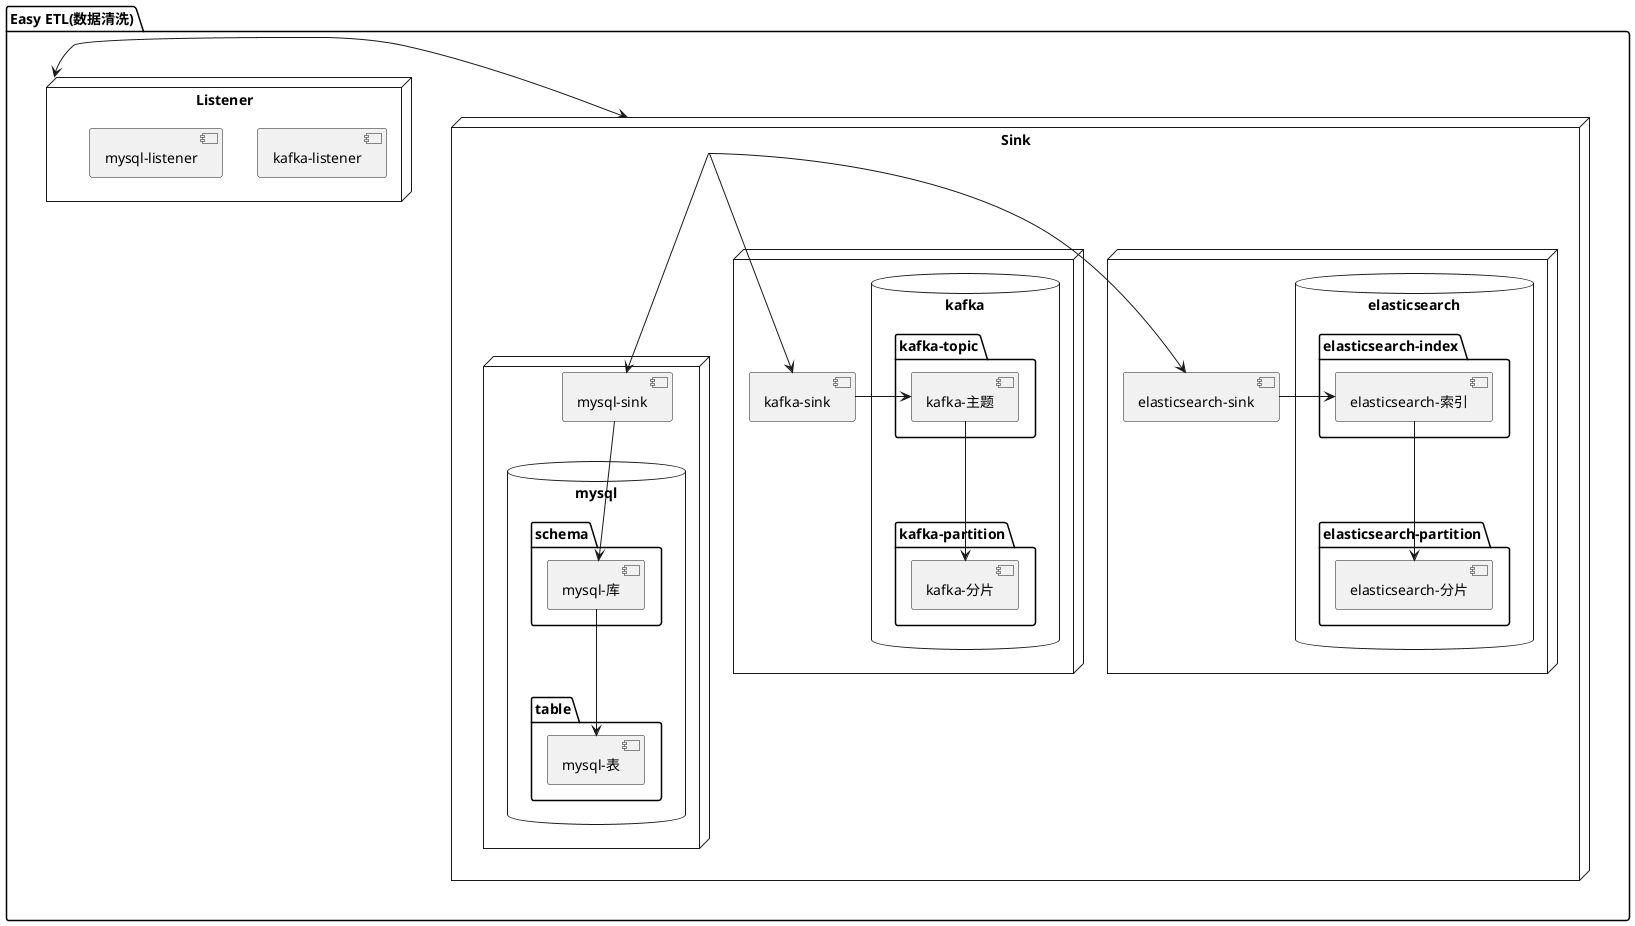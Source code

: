 @startuml
'https://plantuml.com/component-diagram


package "Easy ETL(数据清洗)" {


[Easy ETL(数据清洗)] --> [Sink]

[Easy ETL(数据清洗)] --> [Listener]

node "Sink" {

' elasticsearch sink 组件
node {
[elasticsearch-sink]

database elasticsearch{
folder "elasticsearch-index"{
[elasticsearch-索引]
}
folder "elasticsearch-partition"{
[elasticsearch-分片]
}
}

[Sink] --> [elasticsearch-sink]
[elasticsearch-sink] -> [elasticsearch-索引]
[elasticsearch-索引] --> [elasticsearch-分片]
}




' kafka
node {
[kafka-sink]

database kafka{
folder "kafka-topic"{
[kafka-主题]
}
folder "kafka-partition"{
[kafka-分片]
}
}
[Sink] --> [kafka-sink]
[kafka-sink] -> [kafka-主题]
[kafka-主题]--> [kafka-分片]

}



'mysql
node {
[mysql-sink]
database mysql{
folder "schema"{
[mysql-库]
}
folder "table"{
[mysql-表]
}
}
[Sink] --> [mysql-sink]
[mysql-sink]-->[mysql-库]
[mysql-库]--> [mysql-表]

}



}

node "Listener"{
    [kafka-listener]
    [mysql-listener]
}


}



@enduml


@startuml
'https://plantuml.com/sequence-diagram

autonumber

Alice -> Bob: Authentication Request
Bob --> Alice: Authentication Response

Alice -> Bob: Another authentication Request
Alice <-- Bob: another authentication Response
@enduml